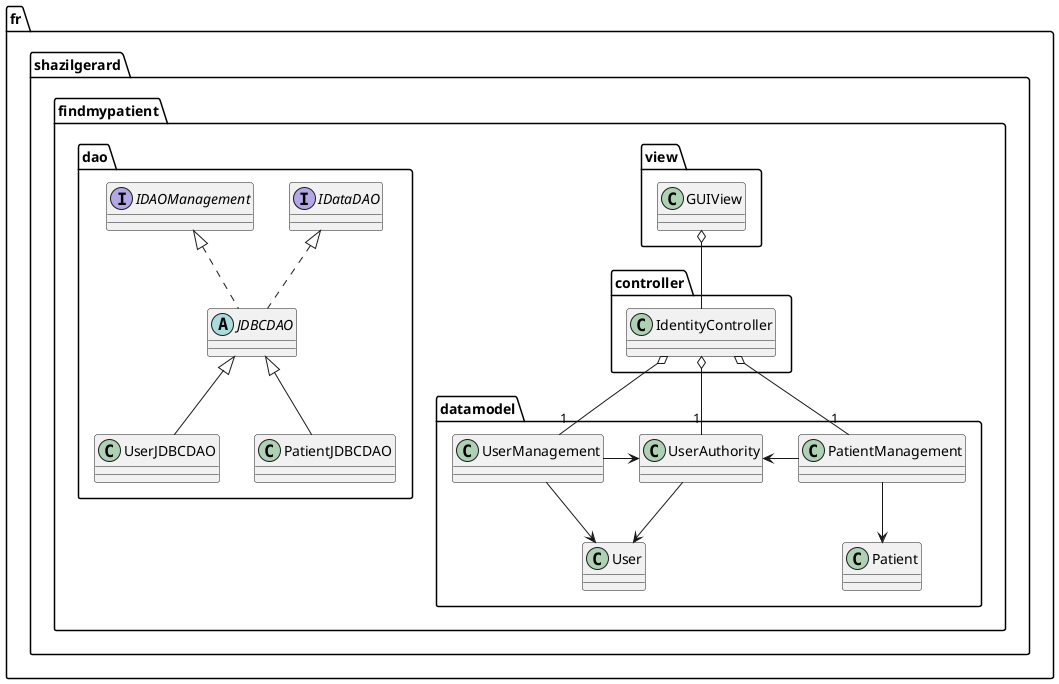 @startuml

package fr.shazilgerard.findmypatient.view {
	class GUIView
}
package fr.shazilgerard.findmypatient.controller {
	class IdentityController
}
package fr.shazilgerard.findmypatient.datamodel {
	class User
	class Patient
	
	class UserManagement
	class PatientManagement
	class UserAuthority
}

package fr.shazilgerard.findmypatient.dao {
	interface IDataDAO  
	interface IDAOManagement
	abstract class JDBCDAO
	class UserJDBCDAO
	class PatientJDBCDAO 
}
IDataDAO <|.. JDBCDAO  
IDAOManagement <|.. JDBCDAO
JDBCDAO <|-- UserJDBCDAO
JDBCDAO <|-- PatientJDBCDAO 

IdentityController o-- "1" UserManagement
IdentityController o-- "1" PatientManagement
IdentityController o-- "1" UserAuthority

UserManagement --> User
PatientManagement --> Patient
UserAuthority --> User
UserAuthority <- PatientManagement
UserManagement -> UserAuthority
	
GUIView o-- IdentityController

@enduml